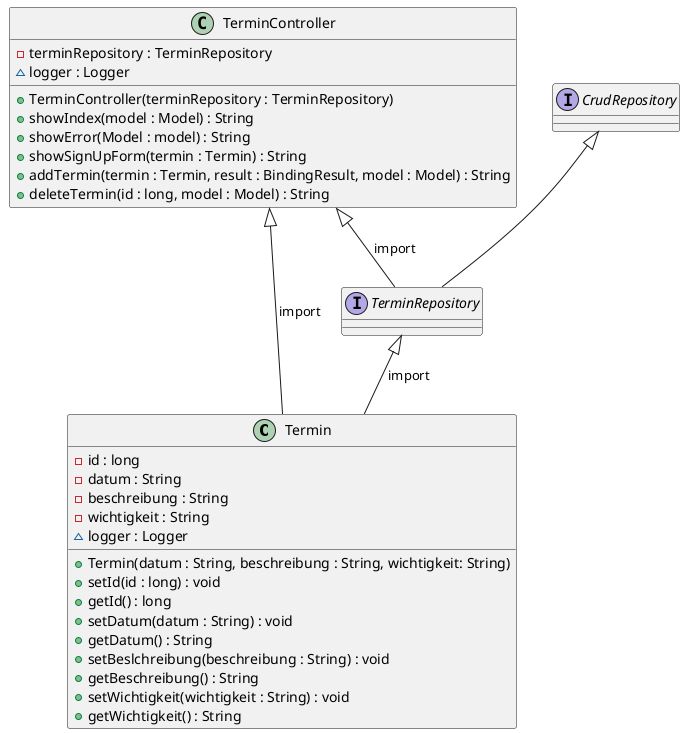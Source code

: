 @startuml Terminverwaltung

Class Termin{
    - id : long
    - datum : String
    - beschreibung : String
    - wichtigkeit : String 
    ~ logger : Logger
    + Termin(datum : String, beschreibung : String, wichtigkeit: String)
    + setId(id : long) : void
    + getId() : long
    + setDatum(datum : String) : void
    + getDatum() : String
    + setBeslchreibung(beschreibung : String) : void
    + getBeschreibung() : String
    + setWichtigkeit(wichtigkeit : String) : void
    + getWichtigkeit() : String
}


Class TerminController{
    - terminRepository : TerminRepository
    ~ logger : Logger
    + TerminController(terminRepository : TerminRepository)
    + showIndex(model : Model) : String
    + showError(Model : model) : String
    + showSignUpForm(termin : Termin) : String
    + addTermin(termin : Termin, result : BindingResult, model : Model) : String
    + deleteTermin(id : long, model : Model) : String
}

Interface TerminRepository extends CrudRepository{}

TerminRepository <|-- Termin : import
TerminController <|-- Termin : import
TerminController <|-- TerminRepository : import

@enduml